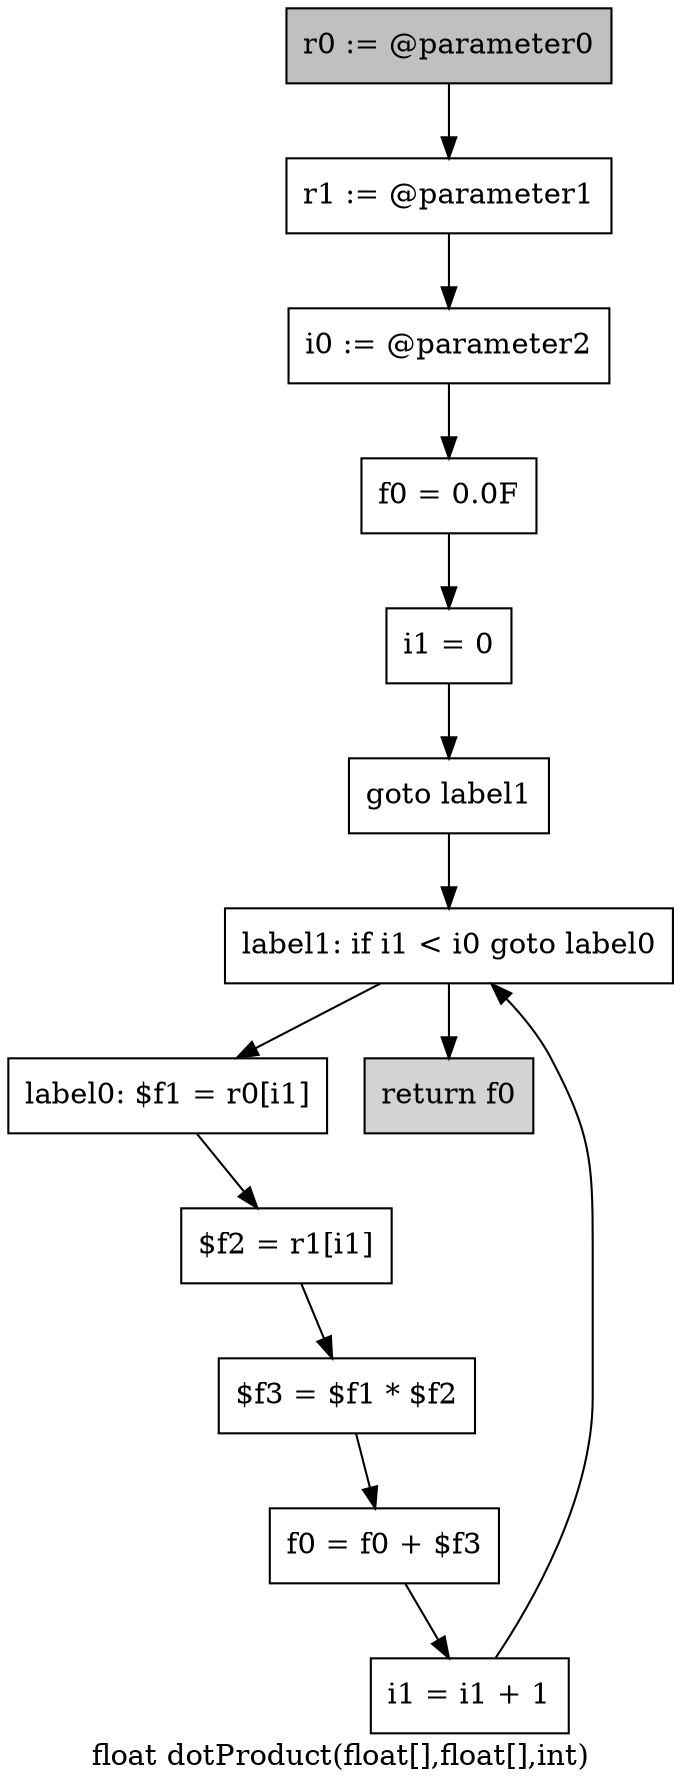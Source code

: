 digraph "float dotProduct(float[],float[],int)" {
    label="float dotProduct(float[],float[],int)";
    node [shape=box];
    "0" [style=filled,fillcolor=gray,label="r0 := @parameter0",];
    "1" [label="r1 := @parameter1",];
    "0"->"1";
    "2" [label="i0 := @parameter2",];
    "1"->"2";
    "3" [label="f0 = 0.0F",];
    "2"->"3";
    "4" [label="i1 = 0",];
    "3"->"4";
    "5" [label="goto label1",];
    "4"->"5";
    "11" [label="label1: if i1 < i0 goto label0",];
    "5"->"11";
    "6" [label="label0: $f1 = r0[i1]",];
    "7" [label="$f2 = r1[i1]",];
    "6"->"7";
    "8" [label="$f3 = $f1 * $f2",];
    "7"->"8";
    "9" [label="f0 = f0 + $f3",];
    "8"->"9";
    "10" [label="i1 = i1 + 1",];
    "9"->"10";
    "10"->"11";
    "11"->"6";
    "12" [style=filled,fillcolor=lightgray,label="return f0",];
    "11"->"12";
}
